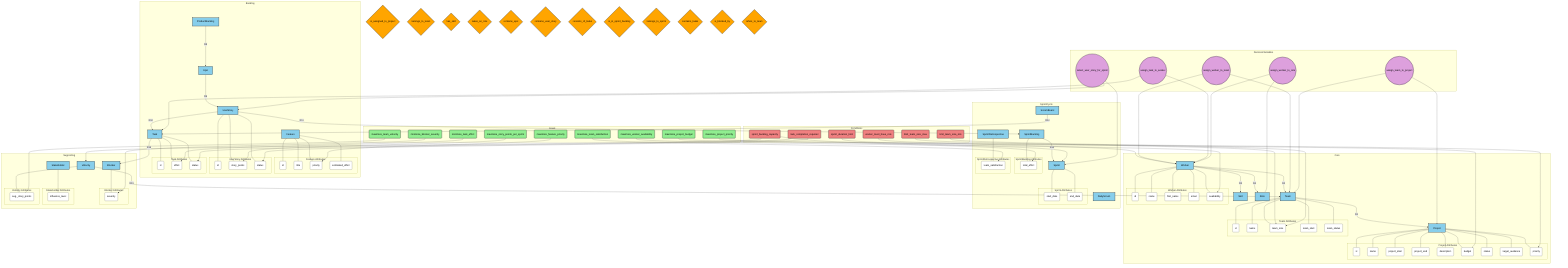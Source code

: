 graph TD
    %% === Style Definitions ===
    classDef entity fill:#87CEEB,color:#000,stroke:#333,stroke-width:2px;
    classDef attribute fill:#FFF,color:#000,stroke:#333,stroke-width:1px;
    classDef relation fill:#FFA500,color:#000,stroke:#333,stroke-width:2px;
    classDef goal fill:#90EE90,color:#000,stroke:#333,stroke-width:2px;
    classDef condition fill:#F08080,color:#000,stroke:#333,stroke-width:2px;
    classDef dv fill:#DDA0DD,color:#000,stroke:#333,stroke-width:2px;

    %% === Subgraph for Project, Team, Worker Ecosystem ===
    subgraph Core
        E0[Project];
        E1[Team];
        E2[Worker];
        E4[Skill];
        E5[Role];

        subgraph Project Attributes
            E0A0(id); E0A1(name); E0A2(project_start); E0A3(project_end); E0A4(description); E0A5(budget); E0A6(status); E0A7(target_audience); E0A8(priority);
        end
        subgraph Team Attributes
            E1A0(id); E1A1(name); E1A2(team_size); E1A3(team_start); E1A4(team_status);
        end
        subgraph Worker Attributes
            E2A0(id); E2A1(name); E2A2(first_name); E2A3(email); E2A6(availability);
        end
        
        E0 --- E0A0 & E0A1 & E0A2 & E0A3 & E0A4 & E0A5 & E0A6 & E0A7 & E0A8;
        E1 --- E1A0 & E1A1 & E1A2 & E1A3 & E1A4;
        E2 --- E2A0 & E2A1 & E2A2 & E2A3 & E2A6;
    end

    %% === Subgraph for Backlog and Item Hierarchy ===
    subgraph Backlog
        E8[ProductBacklog];
        E16[Epic];
        E3[Feature];
        E17[UserStory];
        E18[Task];

        subgraph Feature Attributes
            E3A0(id); E3A1(title); E3A4(priority); E3A5(estimated_effort);
        end
        subgraph UserStory Attributes
            E17A0(id); E17A5(story_points); E17A6(status);
        end
        subgraph Task Attributes
            E18A0(id); E18A4(effort); E18A3(status);
        end
        E3 --- E3A0 & E3A1 & E3A4 & E3A5;
        E17 --- E17A0 & E17A5 & E17A6;
        E18 --- E18A0 & E18A4 & E18A3;
    end

    %% === Subgraph for Sprint and Events ===
    subgraph SprintCycle
        E9[Sprint];
        E14[SprintBacklog];
        E25[ScrumBoard];
        E11[DailyScrum];
        E13[SprintRetrospective];
        
        subgraph Sprint Attributes
            E9A2(start_date); E9A3(end_date);
        end
        subgraph SprintBacklog Attributes
            E14A4(total_effort);
        end
        subgraph SprintRetrospective Attributes
             E13A4(team_satisfaction);
        end

        E9 --- E9A2 & E9A3;
        E14 --- E14A4;
        E13 --- E13A4;
    end
    
    %% === Subgraph for Other Supporting Entities ===
    subgraph Supporting
        E20[Blocker];
        E21[Stakeholder];
        E22[Velocity];

        subgraph Blocker Attributes
            E20A3(severity);
        end
        subgraph Stakeholder Attributes
            E21A6(influence_level);
        end
        subgraph Velocity Attributes
            E22A2(avg._story_points);
        end
        E20 --- E20A3;
        E21 --- E21A6;
        E22 --- E22A2;
    end

    %% === Goals ===
    subgraph Goals
        G0(maximize_project_budget);
        G1(maximize_project_priority);
        G2(maximize_feature_priority);
        G3(maximize_story_points_per_sprint);
        G4(minimize_task_effort);
        G5(minimize_blocker_severity);
        G6(maximize_team_velocity);
        G7(maximize_worker_availability);
        G8(maximize_team_satisfaction);
    end

    %% === Conditions ===
    subgraph Conditions
        C0(limit_team_size_max);
        C1(limit_team_size_min);
        C2(sprint_duration_limit);
        C4(sprint_backlog_capacity);
        C5(worker_must_have_role);
        C6(task_completion_required);
    end

    %% === Decision Variables ===
    subgraph DecisionVariables
        DV0((assign_worker_to_team));
        DV1((assign_team_to_project));
        DV2((assign_task_to_worker));
        DV3((select_user_story_for_sprint));
        DV8((assign_worker_to_role));
    end

    %% === Relationships ===
    R1{is_assigned_to_project};
    R2{belongs_to_team};
    R3{has_skill};
    R4{takes_on_role};
    R8{contains_epic};
    R9{contains_user_story};
    R10{consists_of_tasks};
    R11{is_in_sprint_backlog};
    R12{belongs_to_sprint};
    R14{contains_tasks};
    R16{is_blocked_by};
    R19{refers_to_team};

    %% === Connections ===
    %% Entity Relationships
    E1 -- R1 --> E0;
    E2 -- R2 --> E1;
    E2 -- R3 --> E4;
    E2 -- R4 --> E5;
    E8 -- R8 --> E16;
    E16 -- R9 --> E17;
    E17 -- R10 --> E18;
    E17 -- R11 --> E14;
    E14 -- R12 --> E9;
    E25 -- R14 --> E18;
    E18 -- R16 --> E20;
    E22 -- R19 --> E1;

    %% Goals to Attributes
    G0 --> E0A5;
    G1 --> E0A8;
    G2 --> E3A4;
    G3 --> E17A5;
    G4 --> E18A4;
    G5 --> E20A3;
    G6 --> E22A2;
    G7 --> E2A6;
    G8 --> E13A4;
    
    %% Conditions to Attributes/Entities
    C0 & C1 --> E1A2;
    C2 --> E9;
    C4 --> E14A4;
    C4 --> E22;
    C5 --> E2;
    C6 --> E17A6;
    C6 --> E18A3;
    
    %% Decision Variables to Entities
    DV0 --> E2;
    DV0 --> E1;
    DV1 --> E1;
    DV1 --> E0;
    DV2 --> E18;
    DV2 --> E2;
    DV3 --> E17;
    DV3 --> E9;
    DV8 --> E2;
    DV8 --> E5;
    
    %% Apply CSS Classes
    class E0,E1,E2,E3,E4,E5,E8,E9,E11,E13,E14,E16,E17,E18,E20,E21,E22,E25 entity;
    class E0A0,E0A1,E0A2,E0A3,E0A4,E0A5,E0A6,E0A7,E0A8,E1A0,E1A1,E1A2,E1A3,E1A4,E2A0,E2A1,E2A2,E2A3,E2A6,E3A0,E3A1,E3A4,E3A5,E17A0,E17A5,E17A6,E18A0,E18A3,E18A4,E9A2,E9A3,E14A4,E13A4,E20A3,E21A6,E22A2 attribute;
    class R1,R2,R3,R4,R8,R9,R10,R11,R12,R14,R16,R19 relation;
    class G0,G1,G2,G3,G4,G5,G6,G7,G8 goal;
    class C0,C1,C2,C4,C5,C6 condition;
    class DV0,DV1,DV2,DV3,DV8 dv;